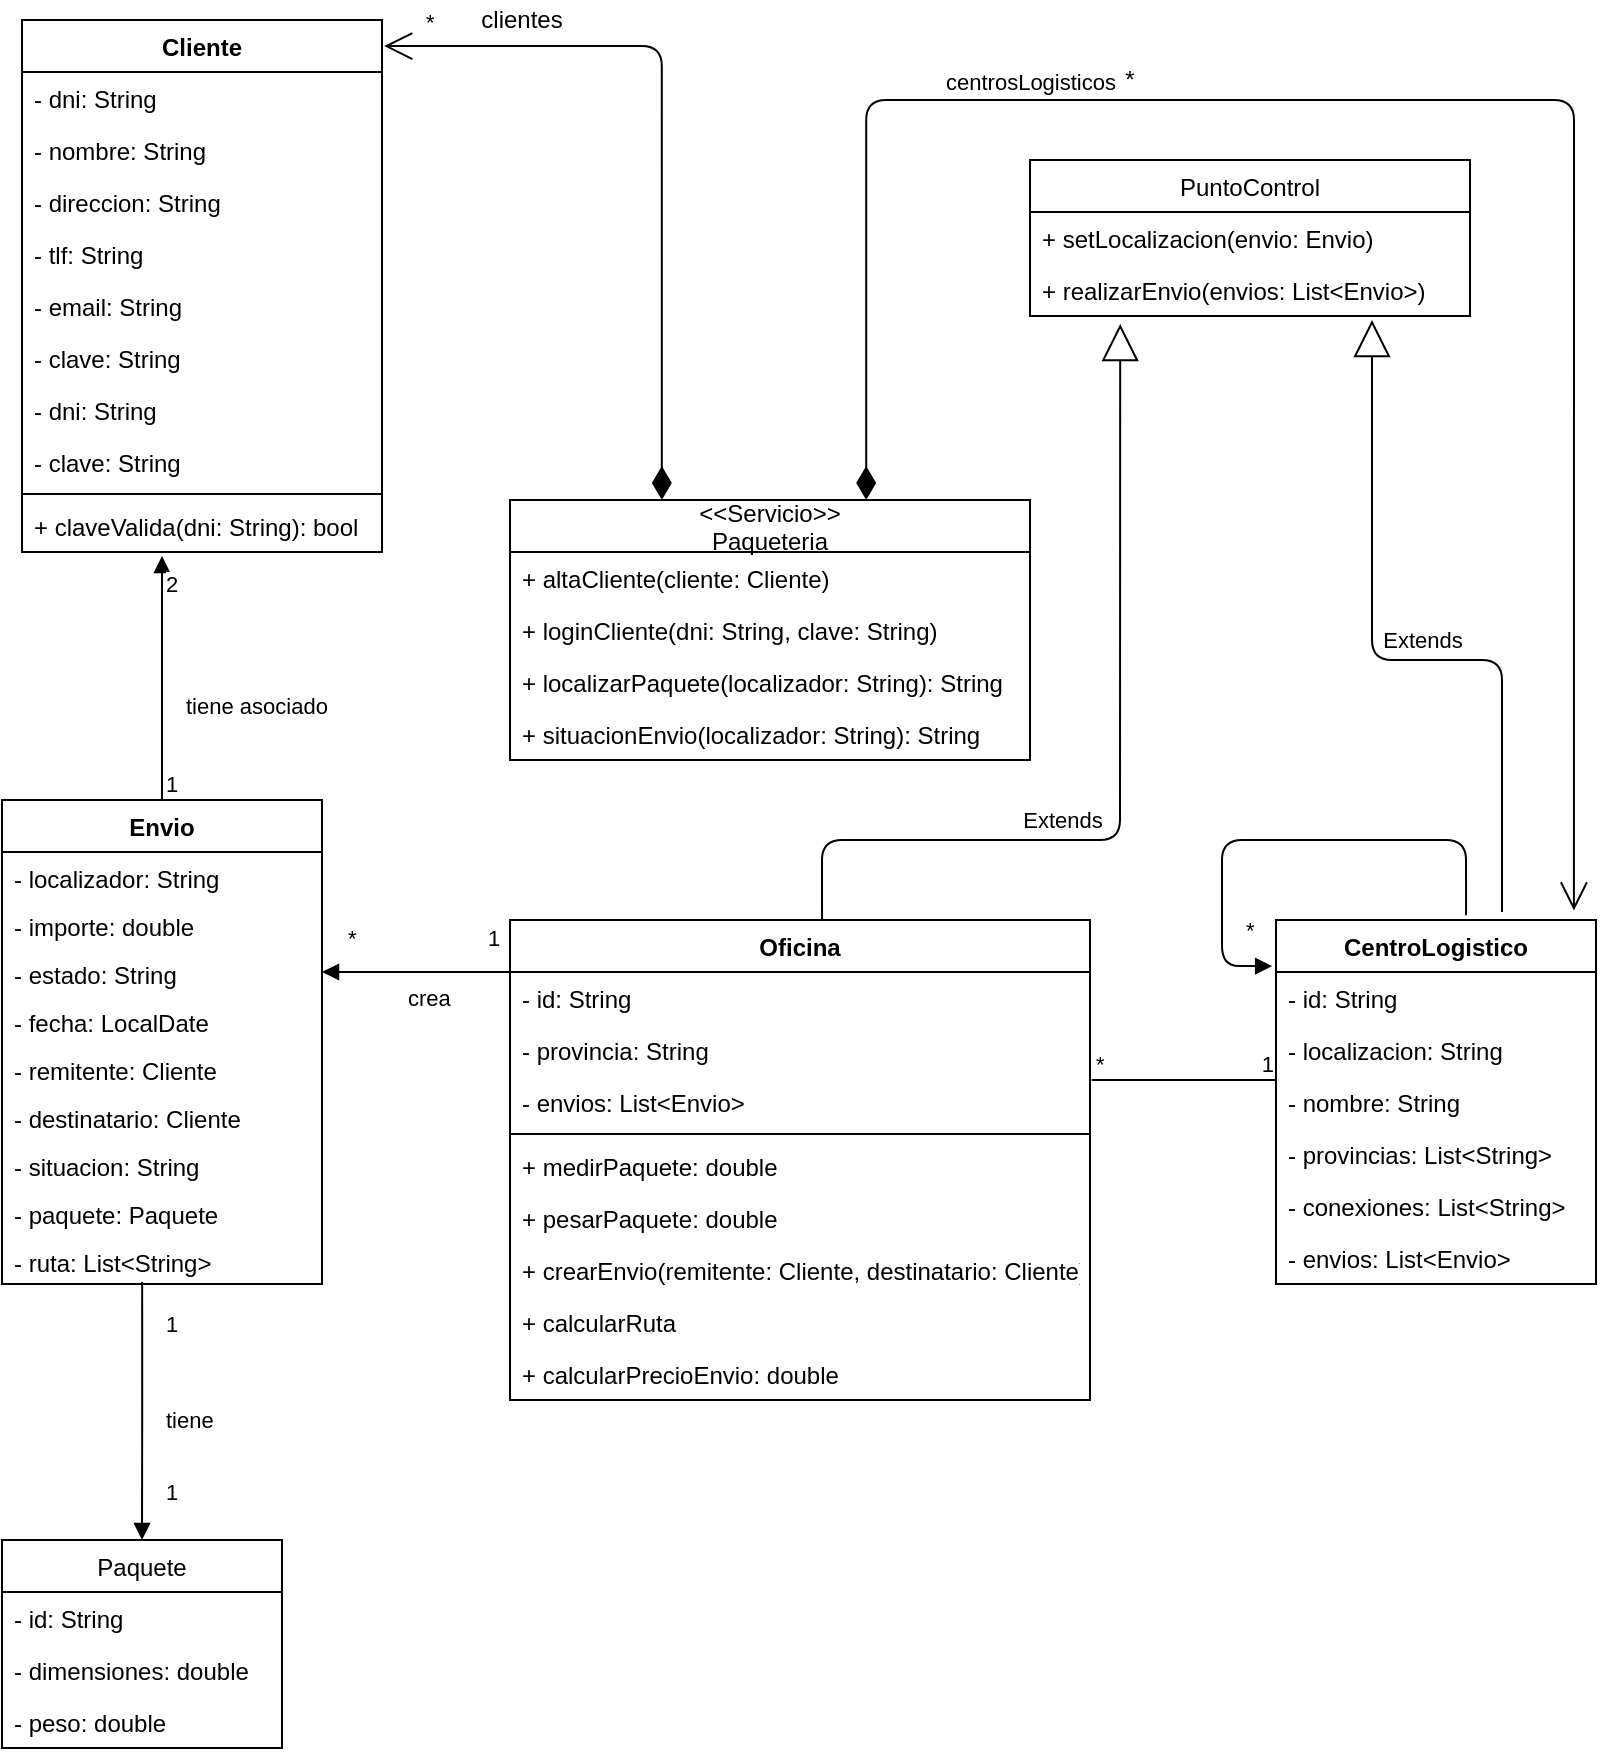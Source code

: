 <mxfile version="13.10.2" type="google"><diagram id="C5RBs43oDa-KdzZeNtuy" name="Page-1"><mxGraphModel dx="1381" dy="764" grid="1" gridSize="10" guides="1" tooltips="1" connect="1" arrows="1" fold="1" page="1" pageScale="1" pageWidth="827" pageHeight="1169" math="0" shadow="0"><root><mxCell id="WIyWlLk6GJQsqaUBKTNV-0"/><mxCell id="WIyWlLk6GJQsqaUBKTNV-1" parent="WIyWlLk6GJQsqaUBKTNV-0"/><mxCell id="3CQ_9z4Xo1BcNLp8iOok-8" value="&lt;&lt;Servicio&gt;&gt;&#10;Paqueteria" style="swimlane;fontStyle=0;childLayout=stackLayout;horizontal=1;startSize=26;fillColor=none;horizontalStack=0;resizeParent=1;resizeParentMax=0;resizeLast=0;collapsible=1;marginBottom=0;" parent="WIyWlLk6GJQsqaUBKTNV-1" vertex="1"><mxGeometry x="284" y="280" width="260" height="130" as="geometry"/></mxCell><mxCell id="3CQ_9z4Xo1BcNLp8iOok-9" value="+ altaCliente(cliente: Cliente)" style="text;strokeColor=none;fillColor=none;align=left;verticalAlign=top;spacingLeft=4;spacingRight=4;overflow=hidden;rotatable=0;points=[[0,0.5],[1,0.5]];portConstraint=eastwest;" parent="3CQ_9z4Xo1BcNLp8iOok-8" vertex="1"><mxGeometry y="26" width="260" height="26" as="geometry"/></mxCell><mxCell id="3CQ_9z4Xo1BcNLp8iOok-10" value="+ loginCliente(dni: String, clave: String)" style="text;strokeColor=none;fillColor=none;align=left;verticalAlign=top;spacingLeft=4;spacingRight=4;overflow=hidden;rotatable=0;points=[[0,0.5],[1,0.5]];portConstraint=eastwest;" parent="3CQ_9z4Xo1BcNLp8iOok-8" vertex="1"><mxGeometry y="52" width="260" height="26" as="geometry"/></mxCell><mxCell id="3CQ_9z4Xo1BcNLp8iOok-11" value="+ localizarPaquete(localizador: String): String" style="text;strokeColor=none;fillColor=none;align=left;verticalAlign=top;spacingLeft=4;spacingRight=4;overflow=hidden;rotatable=0;points=[[0,0.5],[1,0.5]];portConstraint=eastwest;" parent="3CQ_9z4Xo1BcNLp8iOok-8" vertex="1"><mxGeometry y="78" width="260" height="26" as="geometry"/></mxCell><mxCell id="3CQ_9z4Xo1BcNLp8iOok-12" value="+ situacionEnvio(localizador: String): String" style="text;strokeColor=none;fillColor=none;align=left;verticalAlign=top;spacingLeft=4;spacingRight=4;overflow=hidden;rotatable=0;points=[[0,0.5],[1,0.5]];portConstraint=eastwest;" parent="3CQ_9z4Xo1BcNLp8iOok-8" vertex="1"><mxGeometry y="104" width="260" height="26" as="geometry"/></mxCell><mxCell id="3CQ_9z4Xo1BcNLp8iOok-27" value="Envio" style="swimlane;fontStyle=1;align=center;verticalAlign=top;childLayout=stackLayout;horizontal=1;startSize=26;horizontalStack=0;resizeParent=1;resizeParentMax=0;resizeLast=0;collapsible=1;marginBottom=0;" parent="WIyWlLk6GJQsqaUBKTNV-1" vertex="1"><mxGeometry x="30" y="430" width="160" height="242" as="geometry"/></mxCell><mxCell id="3CQ_9z4Xo1BcNLp8iOok-28" value="- localizador: String" style="text;strokeColor=none;fillColor=none;align=left;verticalAlign=top;spacingLeft=4;spacingRight=4;overflow=hidden;rotatable=0;points=[[0,0.5],[1,0.5]];portConstraint=eastwest;" parent="3CQ_9z4Xo1BcNLp8iOok-27" vertex="1"><mxGeometry y="26" width="160" height="24" as="geometry"/></mxCell><mxCell id="JTKPDhP5Rr014oTw_2vl-4" value="- importe: double" style="text;strokeColor=none;fillColor=none;align=left;verticalAlign=top;spacingLeft=4;spacingRight=4;overflow=hidden;rotatable=0;points=[[0,0.5],[1,0.5]];portConstraint=eastwest;" parent="3CQ_9z4Xo1BcNLp8iOok-27" vertex="1"><mxGeometry y="50" width="160" height="24" as="geometry"/></mxCell><mxCell id="JTKPDhP5Rr014oTw_2vl-5" value="- estado: String" style="text;strokeColor=none;fillColor=none;align=left;verticalAlign=top;spacingLeft=4;spacingRight=4;overflow=hidden;rotatable=0;points=[[0,0.5],[1,0.5]];portConstraint=eastwest;" parent="3CQ_9z4Xo1BcNLp8iOok-27" vertex="1"><mxGeometry y="74" width="160" height="24" as="geometry"/></mxCell><mxCell id="JTKPDhP5Rr014oTw_2vl-6" value="- fecha: LocalDate" style="text;strokeColor=none;fillColor=none;align=left;verticalAlign=top;spacingLeft=4;spacingRight=4;overflow=hidden;rotatable=0;points=[[0,0.5],[1,0.5]];portConstraint=eastwest;" parent="3CQ_9z4Xo1BcNLp8iOok-27" vertex="1"><mxGeometry y="98" width="160" height="24" as="geometry"/></mxCell><mxCell id="JTKPDhP5Rr014oTw_2vl-7" value="- remitente: Cliente" style="text;strokeColor=none;fillColor=none;align=left;verticalAlign=top;spacingLeft=4;spacingRight=4;overflow=hidden;rotatable=0;points=[[0,0.5],[1,0.5]];portConstraint=eastwest;" parent="3CQ_9z4Xo1BcNLp8iOok-27" vertex="1"><mxGeometry y="122" width="160" height="24" as="geometry"/></mxCell><mxCell id="JTKPDhP5Rr014oTw_2vl-8" value="- destinatario: Cliente" style="text;strokeColor=none;fillColor=none;align=left;verticalAlign=top;spacingLeft=4;spacingRight=4;overflow=hidden;rotatable=0;points=[[0,0.5],[1,0.5]];portConstraint=eastwest;" parent="3CQ_9z4Xo1BcNLp8iOok-27" vertex="1"><mxGeometry y="146" width="160" height="24" as="geometry"/></mxCell><mxCell id="JTKPDhP5Rr014oTw_2vl-9" value="- situacion: String" style="text;strokeColor=none;fillColor=none;align=left;verticalAlign=top;spacingLeft=4;spacingRight=4;overflow=hidden;rotatable=0;points=[[0,0.5],[1,0.5]];portConstraint=eastwest;" parent="3CQ_9z4Xo1BcNLp8iOok-27" vertex="1"><mxGeometry y="170" width="160" height="24" as="geometry"/></mxCell><mxCell id="JTKPDhP5Rr014oTw_2vl-10" value="- paquete: Paquete" style="text;strokeColor=none;fillColor=none;align=left;verticalAlign=top;spacingLeft=4;spacingRight=4;overflow=hidden;rotatable=0;points=[[0,0.5],[1,0.5]];portConstraint=eastwest;" parent="3CQ_9z4Xo1BcNLp8iOok-27" vertex="1"><mxGeometry y="194" width="160" height="24" as="geometry"/></mxCell><mxCell id="JTKPDhP5Rr014oTw_2vl-11" value="- ruta: List&lt;String&gt;" style="text;strokeColor=none;fillColor=none;align=left;verticalAlign=top;spacingLeft=4;spacingRight=4;overflow=hidden;rotatable=0;points=[[0,0.5],[1,0.5]];portConstraint=eastwest;" parent="3CQ_9z4Xo1BcNLp8iOok-27" vertex="1"><mxGeometry y="218" width="160" height="24" as="geometry"/></mxCell><mxCell id="3CQ_9z4Xo1BcNLp8iOok-31" value="Cliente" style="swimlane;fontStyle=1;align=center;verticalAlign=top;childLayout=stackLayout;horizontal=1;startSize=26;horizontalStack=0;resizeParent=1;resizeParentMax=0;resizeLast=0;collapsible=1;marginBottom=0;" parent="WIyWlLk6GJQsqaUBKTNV-1" vertex="1"><mxGeometry x="40" y="40" width="180" height="266" as="geometry"/></mxCell><mxCell id="3CQ_9z4Xo1BcNLp8iOok-32" value="- dni: String" style="text;strokeColor=none;fillColor=none;align=left;verticalAlign=top;spacingLeft=4;spacingRight=4;overflow=hidden;rotatable=0;points=[[0,0.5],[1,0.5]];portConstraint=eastwest;" parent="3CQ_9z4Xo1BcNLp8iOok-31" vertex="1"><mxGeometry y="26" width="180" height="26" as="geometry"/></mxCell><mxCell id="3CQ_9z4Xo1BcNLp8iOok-21" value="- nombre: String" style="text;strokeColor=none;fillColor=none;align=left;verticalAlign=top;spacingLeft=4;spacingRight=4;overflow=hidden;rotatable=0;points=[[0,0.5],[1,0.5]];portConstraint=eastwest;" parent="3CQ_9z4Xo1BcNLp8iOok-31" vertex="1"><mxGeometry y="52" width="180" height="26" as="geometry"/></mxCell><mxCell id="3CQ_9z4Xo1BcNLp8iOok-22" value="- direccion: String" style="text;strokeColor=none;fillColor=none;align=left;verticalAlign=top;spacingLeft=4;spacingRight=4;overflow=hidden;rotatable=0;points=[[0,0.5],[1,0.5]];portConstraint=eastwest;" parent="3CQ_9z4Xo1BcNLp8iOok-31" vertex="1"><mxGeometry y="78" width="180" height="26" as="geometry"/></mxCell><mxCell id="3CQ_9z4Xo1BcNLp8iOok-23" value="- tlf: String" style="text;strokeColor=none;fillColor=none;align=left;verticalAlign=top;spacingLeft=4;spacingRight=4;overflow=hidden;rotatable=0;points=[[0,0.5],[1,0.5]];portConstraint=eastwest;" parent="3CQ_9z4Xo1BcNLp8iOok-31" vertex="1"><mxGeometry y="104" width="180" height="26" as="geometry"/></mxCell><mxCell id="3CQ_9z4Xo1BcNLp8iOok-24" value="- email: String" style="text;strokeColor=none;fillColor=none;align=left;verticalAlign=top;spacingLeft=4;spacingRight=4;overflow=hidden;rotatable=0;points=[[0,0.5],[1,0.5]];portConstraint=eastwest;" parent="3CQ_9z4Xo1BcNLp8iOok-31" vertex="1"><mxGeometry y="130" width="180" height="26" as="geometry"/></mxCell><mxCell id="3CQ_9z4Xo1BcNLp8iOok-25" value="- clave: String" style="text;strokeColor=none;fillColor=none;align=left;verticalAlign=top;spacingLeft=4;spacingRight=4;overflow=hidden;rotatable=0;points=[[0,0.5],[1,0.5]];portConstraint=eastwest;" parent="3CQ_9z4Xo1BcNLp8iOok-31" vertex="1"><mxGeometry y="156" width="180" height="26" as="geometry"/></mxCell><mxCell id="3CQ_9z4Xo1BcNLp8iOok-16" value="- dni: String" style="text;strokeColor=none;fillColor=none;align=left;verticalAlign=top;spacingLeft=4;spacingRight=4;overflow=hidden;rotatable=0;points=[[0,0.5],[1,0.5]];portConstraint=eastwest;" parent="3CQ_9z4Xo1BcNLp8iOok-31" vertex="1"><mxGeometry y="182" width="180" height="26" as="geometry"/></mxCell><mxCell id="3CQ_9z4Xo1BcNLp8iOok-26" value="- clave: String" style="text;strokeColor=none;fillColor=none;align=left;verticalAlign=top;spacingLeft=4;spacingRight=4;overflow=hidden;rotatable=0;points=[[0,0.5],[1,0.5]];portConstraint=eastwest;" parent="3CQ_9z4Xo1BcNLp8iOok-31" vertex="1"><mxGeometry y="208" width="180" height="26" as="geometry"/></mxCell><mxCell id="3CQ_9z4Xo1BcNLp8iOok-33" value="" style="line;strokeWidth=1;fillColor=none;align=left;verticalAlign=middle;spacingTop=-1;spacingLeft=3;spacingRight=3;rotatable=0;labelPosition=right;points=[];portConstraint=eastwest;" parent="3CQ_9z4Xo1BcNLp8iOok-31" vertex="1"><mxGeometry y="234" width="180" height="6" as="geometry"/></mxCell><mxCell id="3CQ_9z4Xo1BcNLp8iOok-34" value="+ claveValida(dni: String): bool" style="text;strokeColor=none;fillColor=none;align=left;verticalAlign=top;spacingLeft=4;spacingRight=4;overflow=hidden;rotatable=0;points=[[0,0.5],[1,0.5]];portConstraint=eastwest;" parent="3CQ_9z4Xo1BcNLp8iOok-31" vertex="1"><mxGeometry y="240" width="180" height="26" as="geometry"/></mxCell><mxCell id="JTKPDhP5Rr014oTw_2vl-12" value="*" style="endArrow=open;html=1;endSize=12;startArrow=diamondThin;startSize=14;startFill=1;edgeStyle=orthogonalEdgeStyle;align=left;verticalAlign=bottom;entryX=1.006;entryY=0.049;entryDx=0;entryDy=0;entryPerimeter=0;exitX=0.292;exitY=0;exitDx=0;exitDy=0;exitPerimeter=0;" parent="WIyWlLk6GJQsqaUBKTNV-1" source="3CQ_9z4Xo1BcNLp8iOok-8" target="3CQ_9z4Xo1BcNLp8iOok-31" edge="1"><mxGeometry x="0.897" y="-3" relative="1" as="geometry"><mxPoint x="330" y="300" as="sourcePoint"/><mxPoint x="490" y="300" as="targetPoint"/><mxPoint as="offset"/></mxGeometry></mxCell><mxCell id="JTKPDhP5Rr014oTw_2vl-13" value="clientes" style="text;html=1;strokeColor=none;fillColor=none;align=center;verticalAlign=middle;whiteSpace=wrap;rounded=0;" parent="WIyWlLk6GJQsqaUBKTNV-1" vertex="1"><mxGeometry x="270" y="30" width="40" height="20" as="geometry"/></mxCell><mxCell id="JTKPDhP5Rr014oTw_2vl-14" value="tiene asociado" style="endArrow=block;endFill=1;html=1;edgeStyle=orthogonalEdgeStyle;align=left;verticalAlign=top;exitX=0.5;exitY=0;exitDx=0;exitDy=0;" parent="WIyWlLk6GJQsqaUBKTNV-1" source="3CQ_9z4Xo1BcNLp8iOok-27" edge="1"><mxGeometry x="-0.016" y="-10" relative="1" as="geometry"><mxPoint x="330" y="300" as="sourcePoint"/><mxPoint x="110" y="308" as="targetPoint"/><Array as="points"><mxPoint x="110" y="340"/></Array><mxPoint as="offset"/></mxGeometry></mxCell><mxCell id="JTKPDhP5Rr014oTw_2vl-15" value="1" style="edgeLabel;resizable=0;html=1;align=left;verticalAlign=bottom;" parent="JTKPDhP5Rr014oTw_2vl-14" connectable="0" vertex="1"><mxGeometry x="-1" relative="1" as="geometry"/></mxCell><mxCell id="JTKPDhP5Rr014oTw_2vl-16" value="2" style="edgeLabel;resizable=0;html=1;align=left;verticalAlign=bottom;" parent="JTKPDhP5Rr014oTw_2vl-14" connectable="0" vertex="1"><mxGeometry x="-1" relative="1" as="geometry"><mxPoint y="-100" as="offset"/></mxGeometry></mxCell><mxCell id="JTKPDhP5Rr014oTw_2vl-19" value="PuntoControl" style="swimlane;fontStyle=0;childLayout=stackLayout;horizontal=1;startSize=26;fillColor=none;horizontalStack=0;resizeParent=1;resizeParentMax=0;resizeLast=0;collapsible=1;marginBottom=0;" parent="WIyWlLk6GJQsqaUBKTNV-1" vertex="1"><mxGeometry x="544" y="110" width="220" height="78" as="geometry"/></mxCell><mxCell id="JTKPDhP5Rr014oTw_2vl-20" value="+ setLocalizacion(envio: Envio)" style="text;strokeColor=none;fillColor=none;align=left;verticalAlign=top;spacingLeft=4;spacingRight=4;overflow=hidden;rotatable=0;points=[[0,0.5],[1,0.5]];portConstraint=eastwest;" parent="JTKPDhP5Rr014oTw_2vl-19" vertex="1"><mxGeometry y="26" width="220" height="26" as="geometry"/></mxCell><mxCell id="JTKPDhP5Rr014oTw_2vl-21" value="+ realizarEnvio(envios: List&lt;Envio&gt;)" style="text;strokeColor=none;fillColor=none;align=left;verticalAlign=top;spacingLeft=4;spacingRight=4;overflow=hidden;rotatable=0;points=[[0,0.5],[1,0.5]];portConstraint=eastwest;" parent="JTKPDhP5Rr014oTw_2vl-19" vertex="1"><mxGeometry y="52" width="220" height="26" as="geometry"/></mxCell><mxCell id="JTKPDhP5Rr014oTw_2vl-23" value="CentroLogistico" style="swimlane;fontStyle=1;align=center;verticalAlign=top;childLayout=stackLayout;horizontal=1;startSize=26;horizontalStack=0;resizeParent=1;resizeParentMax=0;resizeLast=0;collapsible=1;marginBottom=0;" parent="WIyWlLk6GJQsqaUBKTNV-1" vertex="1"><mxGeometry x="667" y="490" width="160" height="182" as="geometry"/></mxCell><mxCell id="JTKPDhP5Rr014oTw_2vl-24" value="- id: String" style="text;strokeColor=none;fillColor=none;align=left;verticalAlign=top;spacingLeft=4;spacingRight=4;overflow=hidden;rotatable=0;points=[[0,0.5],[1,0.5]];portConstraint=eastwest;" parent="JTKPDhP5Rr014oTw_2vl-23" vertex="1"><mxGeometry y="26" width="160" height="26" as="geometry"/></mxCell><mxCell id="JTKPDhP5Rr014oTw_2vl-37" value="- localizacion: String" style="text;strokeColor=none;fillColor=none;align=left;verticalAlign=top;spacingLeft=4;spacingRight=4;overflow=hidden;rotatable=0;points=[[0,0.5],[1,0.5]];portConstraint=eastwest;" parent="JTKPDhP5Rr014oTw_2vl-23" vertex="1"><mxGeometry y="52" width="160" height="26" as="geometry"/></mxCell><mxCell id="JTKPDhP5Rr014oTw_2vl-38" value="- nombre: String" style="text;strokeColor=none;fillColor=none;align=left;verticalAlign=top;spacingLeft=4;spacingRight=4;overflow=hidden;rotatable=0;points=[[0,0.5],[1,0.5]];portConstraint=eastwest;" parent="JTKPDhP5Rr014oTw_2vl-23" vertex="1"><mxGeometry y="78" width="160" height="26" as="geometry"/></mxCell><mxCell id="JTKPDhP5Rr014oTw_2vl-39" value="- provincias: List&lt;String&gt;" style="text;strokeColor=none;fillColor=none;align=left;verticalAlign=top;spacingLeft=4;spacingRight=4;overflow=hidden;rotatable=0;points=[[0,0.5],[1,0.5]];portConstraint=eastwest;" parent="JTKPDhP5Rr014oTw_2vl-23" vertex="1"><mxGeometry y="104" width="160" height="26" as="geometry"/></mxCell><mxCell id="JTKPDhP5Rr014oTw_2vl-40" value="- conexiones: List&lt;String&gt;" style="text;strokeColor=none;fillColor=none;align=left;verticalAlign=top;spacingLeft=4;spacingRight=4;overflow=hidden;rotatable=0;points=[[0,0.5],[1,0.5]];portConstraint=eastwest;" parent="JTKPDhP5Rr014oTw_2vl-23" vertex="1"><mxGeometry y="130" width="160" height="26" as="geometry"/></mxCell><mxCell id="JTKPDhP5Rr014oTw_2vl-55" value="" style="endArrow=block;endFill=1;html=1;edgeStyle=orthogonalEdgeStyle;align=left;verticalAlign=top;entryX=-0.012;entryY=-0.115;entryDx=0;entryDy=0;entryPerimeter=0;exitX=0.594;exitY=-0.013;exitDx=0;exitDy=0;exitPerimeter=0;" parent="JTKPDhP5Rr014oTw_2vl-23" source="JTKPDhP5Rr014oTw_2vl-23" target="JTKPDhP5Rr014oTw_2vl-24" edge="1"><mxGeometry x="-0.516" y="-20" relative="1" as="geometry"><mxPoint x="-27" y="-50" as="sourcePoint"/><mxPoint x="133" y="-50" as="targetPoint"/><Array as="points"><mxPoint x="95" y="-40"/><mxPoint x="-27" y="-40"/><mxPoint x="-27" y="23"/></Array><mxPoint as="offset"/></mxGeometry></mxCell><mxCell id="JTKPDhP5Rr014oTw_2vl-56" value="*" style="edgeLabel;resizable=0;html=1;align=left;verticalAlign=bottom;" parent="JTKPDhP5Rr014oTw_2vl-55" connectable="0" vertex="1"><mxGeometry x="-1" relative="1" as="geometry"><mxPoint x="-112.04" y="16.03" as="offset"/></mxGeometry></mxCell><mxCell id="jm-OjGzFpAlkqxFIc0x0-0" value="- envios: List&lt;Envio&gt;" style="text;strokeColor=none;fillColor=none;align=left;verticalAlign=top;spacingLeft=4;spacingRight=4;overflow=hidden;rotatable=0;points=[[0,0.5],[1,0.5]];portConstraint=eastwest;" vertex="1" parent="JTKPDhP5Rr014oTw_2vl-23"><mxGeometry y="156" width="160" height="26" as="geometry"/></mxCell><mxCell id="JTKPDhP5Rr014oTw_2vl-27" value="Oficina" style="swimlane;fontStyle=1;align=center;verticalAlign=top;childLayout=stackLayout;horizontal=1;startSize=26;horizontalStack=0;resizeParent=1;resizeParentMax=0;resizeLast=0;collapsible=1;marginBottom=0;" parent="WIyWlLk6GJQsqaUBKTNV-1" vertex="1"><mxGeometry x="284" y="490" width="290" height="240" as="geometry"/></mxCell><mxCell id="JTKPDhP5Rr014oTw_2vl-28" value="- id: String" style="text;strokeColor=none;fillColor=none;align=left;verticalAlign=top;spacingLeft=4;spacingRight=4;overflow=hidden;rotatable=0;points=[[0,0.5],[1,0.5]];portConstraint=eastwest;" parent="JTKPDhP5Rr014oTw_2vl-27" vertex="1"><mxGeometry y="26" width="290" height="26" as="geometry"/></mxCell><mxCell id="JTKPDhP5Rr014oTw_2vl-31" value="- provincia: String" style="text;strokeColor=none;fillColor=none;align=left;verticalAlign=top;spacingLeft=4;spacingRight=4;overflow=hidden;rotatable=0;points=[[0,0.5],[1,0.5]];portConstraint=eastwest;" parent="JTKPDhP5Rr014oTw_2vl-27" vertex="1"><mxGeometry y="52" width="290" height="26" as="geometry"/></mxCell><mxCell id="JTKPDhP5Rr014oTw_2vl-32" value="- envios: List&lt;Envio&gt;" style="text;strokeColor=none;fillColor=none;align=left;verticalAlign=top;spacingLeft=4;spacingRight=4;overflow=hidden;rotatable=0;points=[[0,0.5],[1,0.5]];portConstraint=eastwest;" parent="JTKPDhP5Rr014oTw_2vl-27" vertex="1"><mxGeometry y="78" width="290" height="26" as="geometry"/></mxCell><mxCell id="JTKPDhP5Rr014oTw_2vl-29" value="" style="line;strokeWidth=1;fillColor=none;align=left;verticalAlign=middle;spacingTop=-1;spacingLeft=3;spacingRight=3;rotatable=0;labelPosition=right;points=[];portConstraint=eastwest;" parent="JTKPDhP5Rr014oTw_2vl-27" vertex="1"><mxGeometry y="104" width="290" height="6" as="geometry"/></mxCell><mxCell id="JTKPDhP5Rr014oTw_2vl-30" value="+ medirPaquete: double" style="text;strokeColor=none;fillColor=none;align=left;verticalAlign=top;spacingLeft=4;spacingRight=4;overflow=hidden;rotatable=0;points=[[0,0.5],[1,0.5]];portConstraint=eastwest;" parent="JTKPDhP5Rr014oTw_2vl-27" vertex="1"><mxGeometry y="110" width="290" height="26" as="geometry"/></mxCell><mxCell id="JTKPDhP5Rr014oTw_2vl-33" value="+ pesarPaquete: double" style="text;strokeColor=none;fillColor=none;align=left;verticalAlign=top;spacingLeft=4;spacingRight=4;overflow=hidden;rotatable=0;points=[[0,0.5],[1,0.5]];portConstraint=eastwest;" parent="JTKPDhP5Rr014oTw_2vl-27" vertex="1"><mxGeometry y="136" width="290" height="26" as="geometry"/></mxCell><mxCell id="JTKPDhP5Rr014oTw_2vl-34" value="+ crearEnvio(remitente: Cliente, destinatario: Cliente)" style="text;strokeColor=none;fillColor=none;align=left;verticalAlign=top;spacingLeft=4;spacingRight=4;overflow=hidden;rotatable=0;points=[[0,0.5],[1,0.5]];portConstraint=eastwest;" parent="JTKPDhP5Rr014oTw_2vl-27" vertex="1"><mxGeometry y="162" width="290" height="26" as="geometry"/></mxCell><mxCell id="JTKPDhP5Rr014oTw_2vl-35" value="+ calcularRuta" style="text;strokeColor=none;fillColor=none;align=left;verticalAlign=top;spacingLeft=4;spacingRight=4;overflow=hidden;rotatable=0;points=[[0,0.5],[1,0.5]];portConstraint=eastwest;" parent="JTKPDhP5Rr014oTw_2vl-27" vertex="1"><mxGeometry y="188" width="290" height="26" as="geometry"/></mxCell><mxCell id="JTKPDhP5Rr014oTw_2vl-36" value="+ calcularPrecioEnvio: double" style="text;strokeColor=none;fillColor=none;align=left;verticalAlign=top;spacingLeft=4;spacingRight=4;overflow=hidden;rotatable=0;points=[[0,0.5],[1,0.5]];portConstraint=eastwest;" parent="JTKPDhP5Rr014oTw_2vl-27" vertex="1"><mxGeometry y="214" width="290" height="26" as="geometry"/></mxCell><mxCell id="JTKPDhP5Rr014oTw_2vl-41" value="Paquete" style="swimlane;fontStyle=0;childLayout=stackLayout;horizontal=1;startSize=26;fillColor=none;horizontalStack=0;resizeParent=1;resizeParentMax=0;resizeLast=0;collapsible=1;marginBottom=0;" parent="WIyWlLk6GJQsqaUBKTNV-1" vertex="1"><mxGeometry x="30" y="800" width="140" height="104" as="geometry"/></mxCell><mxCell id="JTKPDhP5Rr014oTw_2vl-42" value="- id: String" style="text;strokeColor=none;fillColor=none;align=left;verticalAlign=top;spacingLeft=4;spacingRight=4;overflow=hidden;rotatable=0;points=[[0,0.5],[1,0.5]];portConstraint=eastwest;" parent="JTKPDhP5Rr014oTw_2vl-41" vertex="1"><mxGeometry y="26" width="140" height="26" as="geometry"/></mxCell><mxCell id="JTKPDhP5Rr014oTw_2vl-43" value="- dimensiones: double" style="text;strokeColor=none;fillColor=none;align=left;verticalAlign=top;spacingLeft=4;spacingRight=4;overflow=hidden;rotatable=0;points=[[0,0.5],[1,0.5]];portConstraint=eastwest;" parent="JTKPDhP5Rr014oTw_2vl-41" vertex="1"><mxGeometry y="52" width="140" height="26" as="geometry"/></mxCell><mxCell id="JTKPDhP5Rr014oTw_2vl-44" value="- peso: double" style="text;strokeColor=none;fillColor=none;align=left;verticalAlign=top;spacingLeft=4;spacingRight=4;overflow=hidden;rotatable=0;points=[[0,0.5],[1,0.5]];portConstraint=eastwest;" parent="JTKPDhP5Rr014oTw_2vl-41" vertex="1"><mxGeometry y="78" width="140" height="26" as="geometry"/></mxCell><mxCell id="JTKPDhP5Rr014oTw_2vl-47" value="tiene" style="endArrow=block;endFill=1;html=1;edgeStyle=orthogonalEdgeStyle;align=left;verticalAlign=top;entryX=0.5;entryY=0;entryDx=0;entryDy=0;exitX=0.438;exitY=0.958;exitDx=0;exitDy=0;exitPerimeter=0;" parent="WIyWlLk6GJQsqaUBKTNV-1" source="JTKPDhP5Rr014oTw_2vl-11" target="JTKPDhP5Rr014oTw_2vl-41" edge="1"><mxGeometry x="-0.129" y="10" relative="1" as="geometry"><mxPoint x="100" y="676" as="sourcePoint"/><mxPoint x="470" y="800" as="targetPoint"/><Array as="points"/><mxPoint as="offset"/></mxGeometry></mxCell><mxCell id="JTKPDhP5Rr014oTw_2vl-48" value="1" style="edgeLabel;resizable=0;html=1;align=left;verticalAlign=bottom;" parent="JTKPDhP5Rr014oTw_2vl-47" connectable="0" vertex="1"><mxGeometry x="-1" relative="1" as="geometry"><mxPoint x="10" y="29.01" as="offset"/></mxGeometry></mxCell><mxCell id="JTKPDhP5Rr014oTw_2vl-49" value="1" style="edgeLabel;resizable=0;html=1;align=left;verticalAlign=bottom;" parent="JTKPDhP5Rr014oTw_2vl-47" connectable="0" vertex="1"><mxGeometry x="-1" relative="1" as="geometry"><mxPoint x="10" y="114" as="offset"/></mxGeometry></mxCell><mxCell id="JTKPDhP5Rr014oTw_2vl-50" value="" style="endArrow=none;html=1;edgeStyle=orthogonalEdgeStyle;exitX=1.003;exitY=0.077;exitDx=0;exitDy=0;exitPerimeter=0;" parent="WIyWlLk6GJQsqaUBKTNV-1" source="JTKPDhP5Rr014oTw_2vl-32" edge="1"><mxGeometry relative="1" as="geometry"><mxPoint x="580" y="570" as="sourcePoint"/><mxPoint x="667" y="570" as="targetPoint"/></mxGeometry></mxCell><mxCell id="JTKPDhP5Rr014oTw_2vl-51" value="*" style="edgeLabel;resizable=0;html=1;align=left;verticalAlign=bottom;" parent="JTKPDhP5Rr014oTw_2vl-50" connectable="0" vertex="1"><mxGeometry x="-1" relative="1" as="geometry"/></mxCell><mxCell id="JTKPDhP5Rr014oTw_2vl-52" value="1" style="edgeLabel;resizable=0;html=1;align=right;verticalAlign=bottom;" parent="JTKPDhP5Rr014oTw_2vl-50" connectable="0" vertex="1"><mxGeometry x="1" relative="1" as="geometry"/></mxCell><mxCell id="JTKPDhP5Rr014oTw_2vl-57" value="" style="endArrow=block;endFill=1;html=1;edgeStyle=orthogonalEdgeStyle;align=left;verticalAlign=top;entryX=1;entryY=0.5;entryDx=0;entryDy=0;exitX=0;exitY=0;exitDx=0;exitDy=0;exitPerimeter=0;" parent="WIyWlLk6GJQsqaUBKTNV-1" source="JTKPDhP5Rr014oTw_2vl-28" target="JTKPDhP5Rr014oTw_2vl-5" edge="1"><mxGeometry x="-1" relative="1" as="geometry"><mxPoint x="270" y="516" as="sourcePoint"/><mxPoint x="400" y="800" as="targetPoint"/><Array as="points"><mxPoint x="260" y="516"/><mxPoint x="260" y="516"/></Array></mxGeometry></mxCell><mxCell id="JTKPDhP5Rr014oTw_2vl-58" value="*" style="edgeLabel;resizable=0;html=1;align=left;verticalAlign=bottom;" parent="JTKPDhP5Rr014oTw_2vl-57" connectable="0" vertex="1"><mxGeometry x="-1" relative="1" as="geometry"><mxPoint x="-83.13" y="-8.99" as="offset"/></mxGeometry></mxCell><mxCell id="JTKPDhP5Rr014oTw_2vl-59" value="1" style="edgeLabel;resizable=0;html=1;align=left;verticalAlign=bottom;" parent="JTKPDhP5Rr014oTw_2vl-57" connectable="0" vertex="1"><mxGeometry x="-1" relative="1" as="geometry"><mxPoint x="-13.13" y="-8.99" as="offset"/></mxGeometry></mxCell><mxCell id="JTKPDhP5Rr014oTw_2vl-60" value="crea" style="edgeLabel;resizable=0;html=1;align=left;verticalAlign=bottom;" parent="JTKPDhP5Rr014oTw_2vl-57" connectable="0" vertex="1"><mxGeometry x="-1" relative="1" as="geometry"><mxPoint x="-53.13" y="21.01" as="offset"/></mxGeometry></mxCell><mxCell id="JTKPDhP5Rr014oTw_2vl-61" value="Extends" style="endArrow=block;endSize=16;endFill=0;html=1;exitX=0.538;exitY=0;exitDx=0;exitDy=0;exitPerimeter=0;entryX=0.205;entryY=1.154;entryDx=0;entryDy=0;entryPerimeter=0;" parent="WIyWlLk6GJQsqaUBKTNV-1" source="JTKPDhP5Rr014oTw_2vl-27" edge="1" target="JTKPDhP5Rr014oTw_2vl-21"><mxGeometry x="-0.284" y="10" width="160" relative="1" as="geometry"><mxPoint x="560" y="360" as="sourcePoint"/><mxPoint x="640" y="122" as="targetPoint"/><Array as="points"><mxPoint x="440" y="450"/><mxPoint x="589" y="450"/></Array><mxPoint as="offset"/></mxGeometry></mxCell><mxCell id="JTKPDhP5Rr014oTw_2vl-63" value="Extends" style="endArrow=block;endSize=16;endFill=0;html=1;" parent="WIyWlLk6GJQsqaUBKTNV-1" edge="1"><mxGeometry x="-0.08" y="-10" width="160" relative="1" as="geometry"><mxPoint x="780" y="486" as="sourcePoint"/><mxPoint x="715" y="190" as="targetPoint"/><Array as="points"><mxPoint x="780" y="360"/><mxPoint x="715" y="360"/></Array><mxPoint as="offset"/></mxGeometry></mxCell><mxCell id="JTKPDhP5Rr014oTw_2vl-64" value="centrosLogisticos" style="endArrow=open;html=1;endSize=12;startArrow=diamondThin;startSize=14;startFill=1;edgeStyle=orthogonalEdgeStyle;align=left;verticalAlign=bottom;exitX=0.685;exitY=0;exitDx=0;exitDy=0;exitPerimeter=0;entryX=0.931;entryY=-0.026;entryDx=0;entryDy=0;entryPerimeter=0;" parent="WIyWlLk6GJQsqaUBKTNV-1" source="3CQ_9z4Xo1BcNLp8iOok-8" target="JTKPDhP5Rr014oTw_2vl-23" edge="1"><mxGeometry x="-0.504" relative="1" as="geometry"><mxPoint x="384" y="240" as="sourcePoint"/><mxPoint x="510" y="90" as="targetPoint"/><Array as="points"><mxPoint x="462" y="80"/><mxPoint x="816" y="80"/></Array><mxPoint as="offset"/></mxGeometry></mxCell><mxCell id="JTKPDhP5Rr014oTw_2vl-68" value="*" style="text;html=1;strokeColor=none;fillColor=none;align=center;verticalAlign=middle;whiteSpace=wrap;rounded=0;" parent="WIyWlLk6GJQsqaUBKTNV-1" vertex="1"><mxGeometry x="574" y="60" width="40" height="20" as="geometry"/></mxCell></root></mxGraphModel></diagram></mxfile>